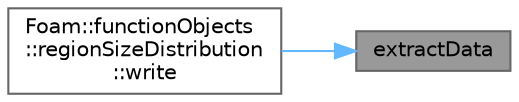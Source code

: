 digraph "extractData"
{
 // LATEX_PDF_SIZE
  bgcolor="transparent";
  edge [fontname=Helvetica,fontsize=10,labelfontname=Helvetica,labelfontsize=10];
  node [fontname=Helvetica,fontsize=10,shape=box,height=0.2,width=0.4];
  rankdir="RL";
  Node1 [id="Node000001",label="extractData",height=0.2,width=0.4,color="gray40", fillcolor="grey60", style="filled", fontcolor="black",tooltip=" "];
  Node1 -> Node2 [id="edge1_Node000001_Node000002",dir="back",color="steelblue1",style="solid",tooltip=" "];
  Node2 [id="Node000002",label="Foam::functionObjects\l::regionSizeDistribution\l::write",height=0.2,width=0.4,color="grey40", fillcolor="white", style="filled",URL="$classFoam_1_1functionObjects_1_1regionSizeDistribution.html#ae8f6374e29a250261b3979bbd6e5cb40",tooltip=" "];
}
